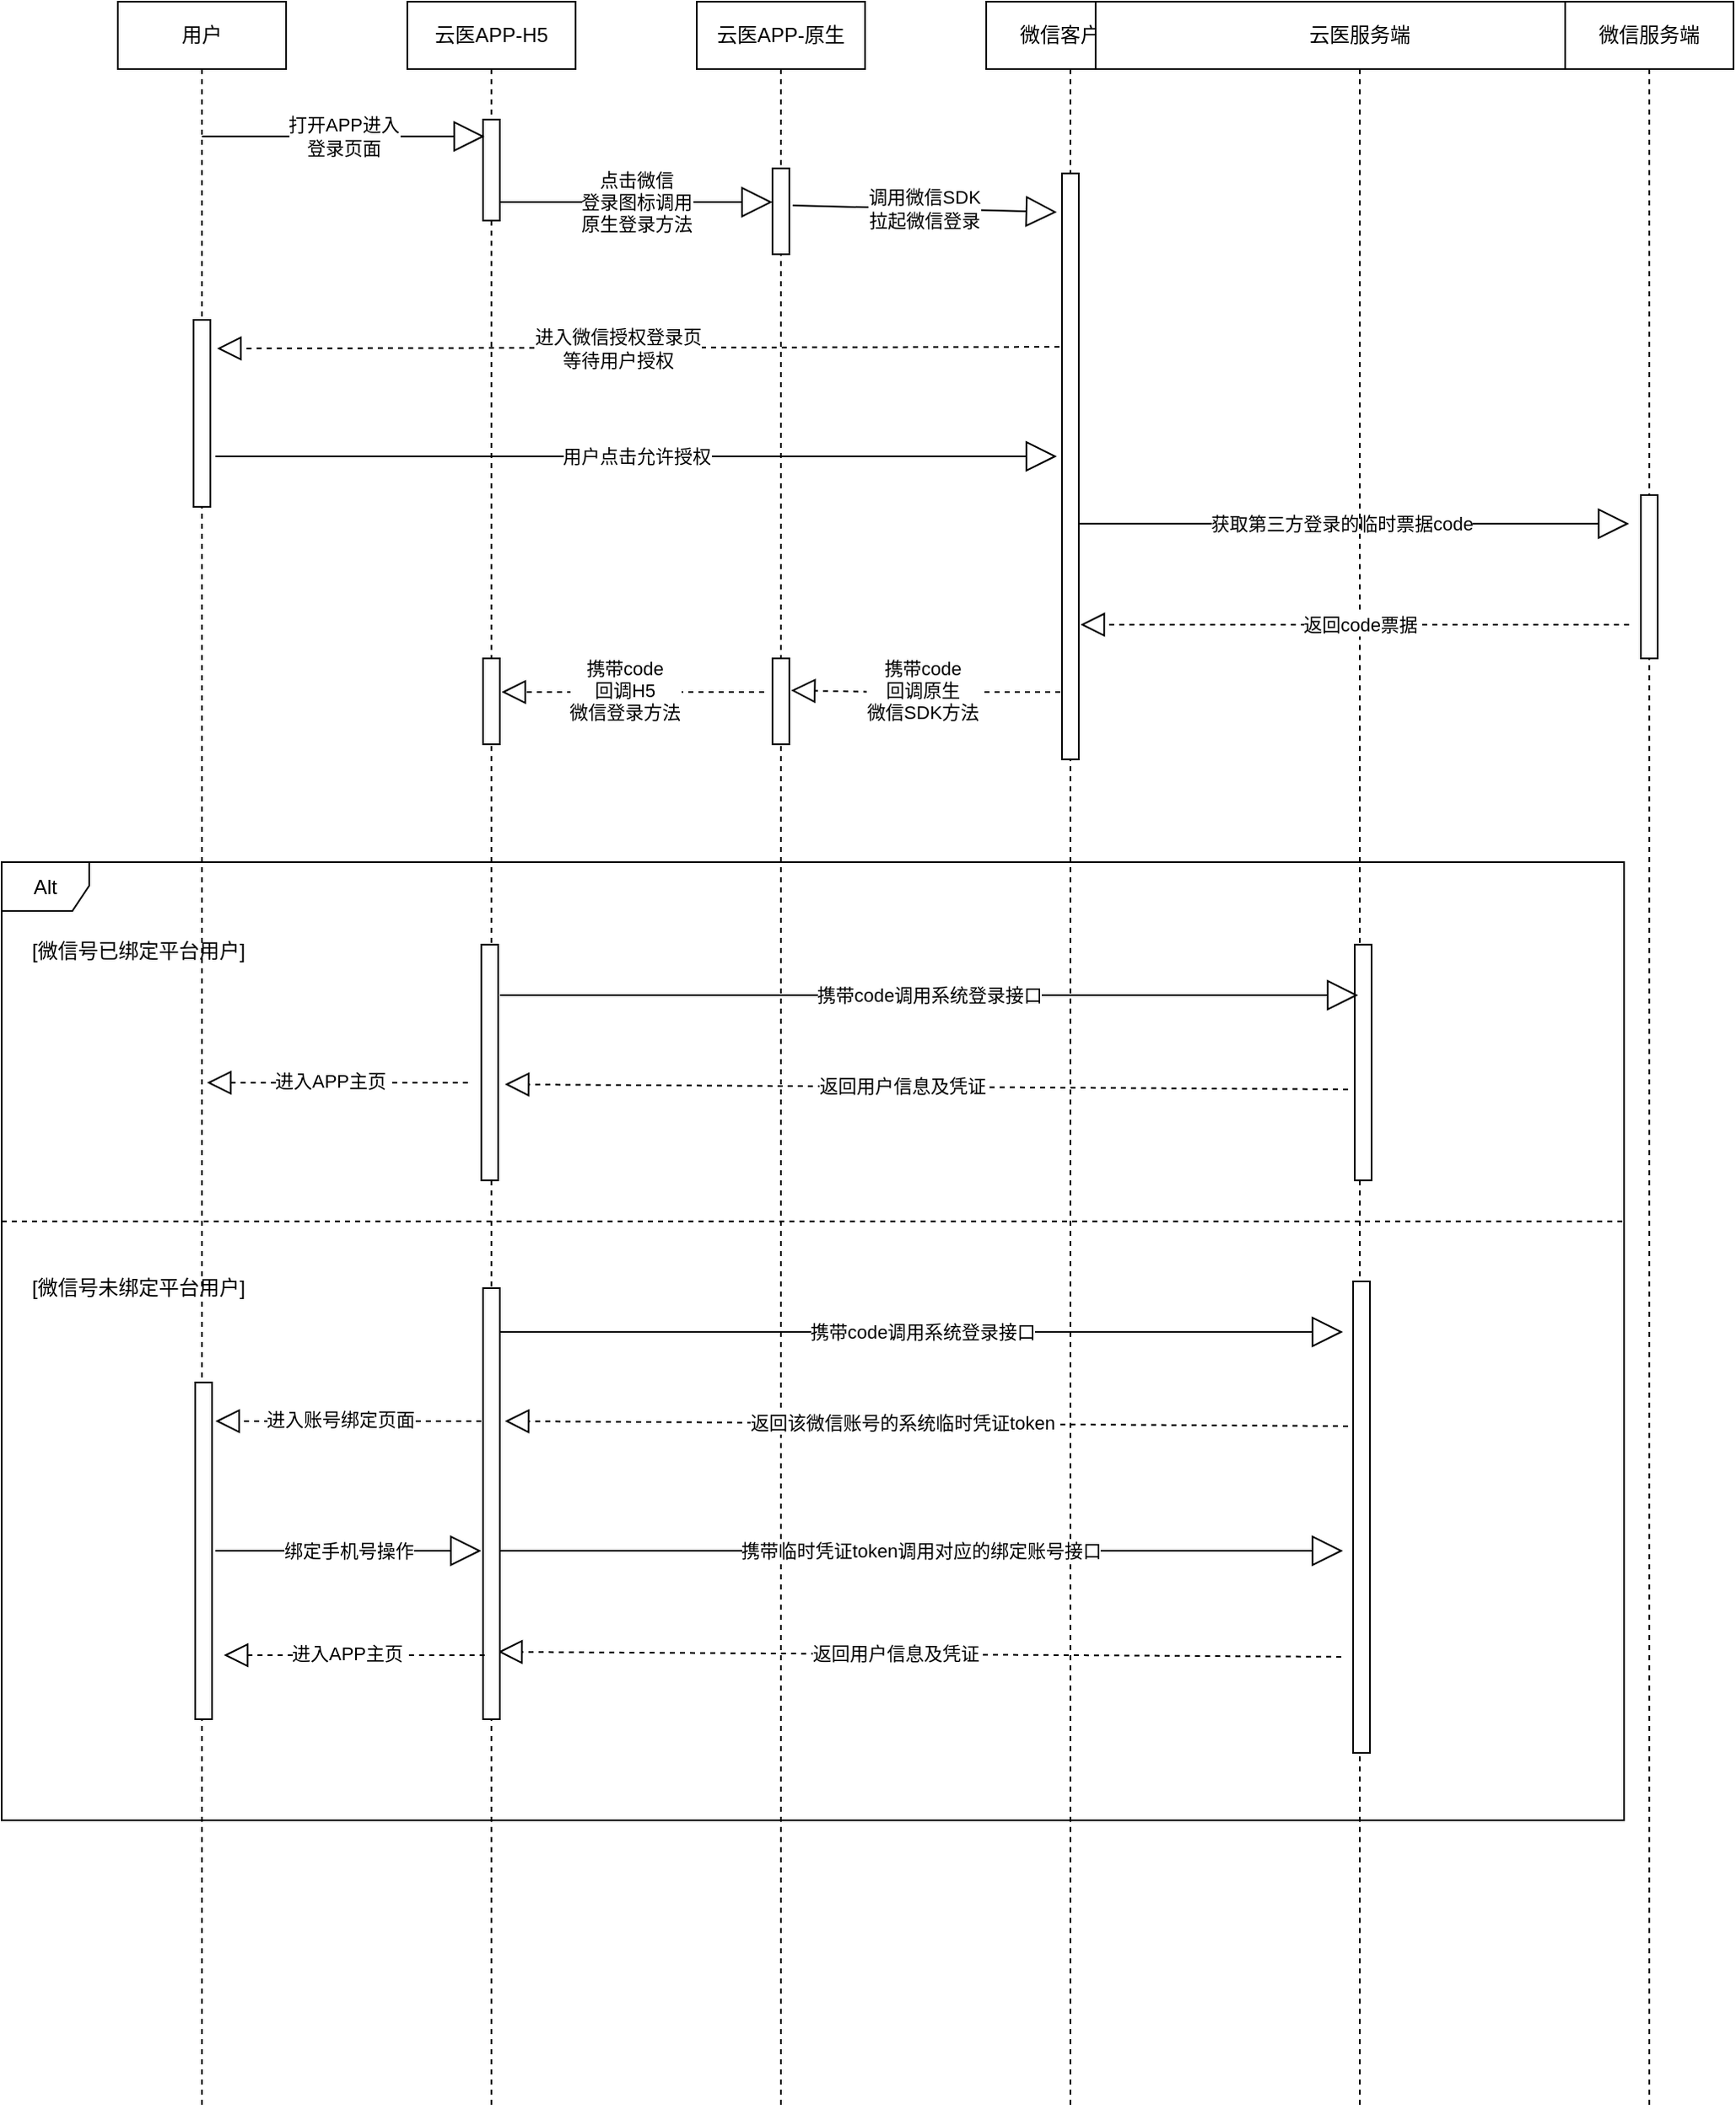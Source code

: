 <mxfile version="20.2.8" type="github">
  <diagram id="U8bzOZHJN6MP3SesMmv5" name="第 1 页">
    <mxGraphModel dx="1422" dy="794" grid="1" gridSize="10" guides="1" tooltips="1" connect="1" arrows="1" fold="1" page="1" pageScale="1" pageWidth="827" pageHeight="1169" math="0" shadow="0">
      <root>
        <mxCell id="0" />
        <mxCell id="1" parent="0" />
        <mxCell id="lK4-KoavpLuecrjTp0Kf-1" value="云医APP-H5" style="shape=umlLifeline;perimeter=lifelinePerimeter;whiteSpace=wrap;html=1;container=1;collapsible=0;recursiveResize=0;outlineConnect=0;" parent="1" vertex="1">
          <mxGeometry x="274" y="70" width="100" height="1250" as="geometry" />
        </mxCell>
        <mxCell id="W4yqz1pdLCZUKm_UDTd--18" value="" style="html=1;points=[];perimeter=orthogonalPerimeter;" vertex="1" parent="lK4-KoavpLuecrjTp0Kf-1">
          <mxGeometry x="45" y="70" width="10" height="60" as="geometry" />
        </mxCell>
        <mxCell id="W4yqz1pdLCZUKm_UDTd--24" value="" style="html=1;points=[];perimeter=orthogonalPerimeter;" vertex="1" parent="lK4-KoavpLuecrjTp0Kf-1">
          <mxGeometry x="45" y="390" width="10" height="51" as="geometry" />
        </mxCell>
        <mxCell id="y5iyKHZg7AsotlNypuTz-2" value="云医APP-原生" style="shape=umlLifeline;perimeter=lifelinePerimeter;whiteSpace=wrap;html=1;container=1;collapsible=0;recursiveResize=0;outlineConnect=0;" parent="1" vertex="1">
          <mxGeometry x="446" y="70" width="100" height="1250" as="geometry" />
        </mxCell>
        <mxCell id="W4yqz1pdLCZUKm_UDTd--4" value="" style="endArrow=block;dashed=1;endFill=0;endSize=12;html=1;rounded=0;" edge="1" parent="y5iyKHZg7AsotlNypuTz-2">
          <mxGeometry width="160" relative="1" as="geometry">
            <mxPoint x="40" y="410" as="sourcePoint" />
            <mxPoint x="-116" y="410" as="targetPoint" />
            <Array as="points">
              <mxPoint x="-69.5" y="410" />
            </Array>
          </mxGeometry>
        </mxCell>
        <mxCell id="W4yqz1pdLCZUKm_UDTd--5" value="携带code&lt;br&gt;回调H5&lt;br&gt;微信登录方法" style="edgeLabel;html=1;align=center;verticalAlign=middle;resizable=0;points=[];" vertex="1" connectable="0" parent="W4yqz1pdLCZUKm_UDTd--4">
          <mxGeometry x="0.061" y="-1" relative="1" as="geometry">
            <mxPoint as="offset" />
          </mxGeometry>
        </mxCell>
        <mxCell id="W4yqz1pdLCZUKm_UDTd--23" value="" style="html=1;points=[];perimeter=orthogonalPerimeter;" vertex="1" parent="y5iyKHZg7AsotlNypuTz-2">
          <mxGeometry x="45" y="390" width="10" height="51" as="geometry" />
        </mxCell>
        <mxCell id="y5iyKHZg7AsotlNypuTz-3" value="用户" style="shape=umlLifeline;perimeter=lifelinePerimeter;whiteSpace=wrap;html=1;container=1;collapsible=0;recursiveResize=0;outlineConnect=0;" parent="1" vertex="1">
          <mxGeometry x="102" y="70" width="100" height="1250" as="geometry" />
        </mxCell>
        <mxCell id="y5iyKHZg7AsotlNypuTz-4" value="微信客户端" style="shape=umlLifeline;perimeter=lifelinePerimeter;whiteSpace=wrap;html=1;container=1;collapsible=0;recursiveResize=0;outlineConnect=0;" parent="1" vertex="1">
          <mxGeometry x="618" y="70" width="100" height="1250" as="geometry" />
        </mxCell>
        <mxCell id="y5iyKHZg7AsotlNypuTz-19" value="" style="endArrow=block;dashed=1;endFill=0;endSize=12;html=1;rounded=0;entryX=1.1;entryY=0.373;entryDx=0;entryDy=0;entryPerimeter=0;" parent="y5iyKHZg7AsotlNypuTz-4" edge="1" target="W4yqz1pdLCZUKm_UDTd--23">
          <mxGeometry width="160" relative="1" as="geometry">
            <mxPoint x="50" y="410" as="sourcePoint" />
            <mxPoint x="-108" y="410" as="targetPoint" />
            <Array as="points">
              <mxPoint x="-59.5" y="410" />
            </Array>
          </mxGeometry>
        </mxCell>
        <mxCell id="W4yqz1pdLCZUKm_UDTd--1" value="携带code&lt;br&gt;回调原生&lt;br&gt;微信SDK方法" style="edgeLabel;html=1;align=center;verticalAlign=middle;resizable=0;points=[];" vertex="1" connectable="0" parent="y5iyKHZg7AsotlNypuTz-19">
          <mxGeometry x="0.061" y="-1" relative="1" as="geometry">
            <mxPoint as="offset" />
          </mxGeometry>
        </mxCell>
        <mxCell id="y5iyKHZg7AsotlNypuTz-16" value="获取第三方登录的临时票据code" style="endArrow=block;endSize=16;endFill=0;html=1;rounded=0;" parent="y5iyKHZg7AsotlNypuTz-4" edge="1">
          <mxGeometry width="160" relative="1" as="geometry">
            <mxPoint x="60" y="310" as="sourcePoint" />
            <mxPoint x="382" y="310" as="targetPoint" />
            <Array as="points">
              <mxPoint x="50" y="310" />
              <mxPoint x="60" y="310" />
            </Array>
          </mxGeometry>
        </mxCell>
        <mxCell id="y5iyKHZg7AsotlNypuTz-5" value="云医服务端" style="shape=umlLifeline;perimeter=lifelinePerimeter;whiteSpace=wrap;html=1;container=1;collapsible=0;recursiveResize=0;outlineConnect=0;" parent="1" vertex="1">
          <mxGeometry x="683" y="70" width="314" height="1250" as="geometry" />
        </mxCell>
        <mxCell id="W4yqz1pdLCZUKm_UDTd--9" value="Alt" style="shape=umlFrame;whiteSpace=wrap;html=1;width=52;height=29;" vertex="1" parent="y5iyKHZg7AsotlNypuTz-5">
          <mxGeometry x="-650" y="511" width="964" height="569" as="geometry" />
        </mxCell>
        <mxCell id="W4yqz1pdLCZUKm_UDTd--25" value="" style="html=1;points=[];perimeter=orthogonalPerimeter;" vertex="1" parent="y5iyKHZg7AsotlNypuTz-5">
          <mxGeometry x="-365" y="560" width="10" height="140" as="geometry" />
        </mxCell>
        <mxCell id="W4yqz1pdLCZUKm_UDTd--26" value="[微信号已绑定平台用户]" style="text;strokeColor=none;fillColor=none;align=left;verticalAlign=top;spacingLeft=4;spacingRight=4;overflow=hidden;rotatable=0;points=[[0,0.5],[1,0.5]];portConstraint=eastwest;" vertex="1" parent="y5iyKHZg7AsotlNypuTz-5">
          <mxGeometry x="-638" y="550" width="178" height="50" as="geometry" />
        </mxCell>
        <mxCell id="W4yqz1pdLCZUKm_UDTd--27" value="" style="html=1;points=[];perimeter=orthogonalPerimeter;" vertex="1" parent="y5iyKHZg7AsotlNypuTz-5">
          <mxGeometry x="154" y="560" width="10" height="140" as="geometry" />
        </mxCell>
        <mxCell id="W4yqz1pdLCZUKm_UDTd--28" value="" style="endArrow=block;dashed=1;endFill=0;endSize=12;html=1;rounded=0;exitX=-0.4;exitY=0.614;exitDx=0;exitDy=0;exitPerimeter=0;" edge="1" parent="y5iyKHZg7AsotlNypuTz-5" source="W4yqz1pdLCZUKm_UDTd--27">
          <mxGeometry width="160" relative="1" as="geometry">
            <mxPoint x="104.5" y="646" as="sourcePoint" />
            <mxPoint x="-351" y="643" as="targetPoint" />
            <Array as="points" />
          </mxGeometry>
        </mxCell>
        <mxCell id="W4yqz1pdLCZUKm_UDTd--29" value="返回用户信息及凭证" style="edgeLabel;html=1;align=center;verticalAlign=middle;resizable=0;points=[];" vertex="1" connectable="0" parent="W4yqz1pdLCZUKm_UDTd--28">
          <mxGeometry x="0.203" relative="1" as="geometry">
            <mxPoint x="36" as="offset" />
          </mxGeometry>
        </mxCell>
        <mxCell id="W4yqz1pdLCZUKm_UDTd--30" value="" style="endArrow=block;dashed=1;endFill=0;endSize=12;html=1;rounded=0;" edge="1" parent="y5iyKHZg7AsotlNypuTz-5">
          <mxGeometry width="160" relative="1" as="geometry">
            <mxPoint x="-373" y="642" as="sourcePoint" />
            <mxPoint x="-528" y="642" as="targetPoint" />
            <Array as="points">
              <mxPoint x="-468.5" y="642" />
            </Array>
          </mxGeometry>
        </mxCell>
        <mxCell id="W4yqz1pdLCZUKm_UDTd--31" value="进入APP主页" style="edgeLabel;html=1;align=center;verticalAlign=middle;resizable=0;points=[];" vertex="1" connectable="0" parent="W4yqz1pdLCZUKm_UDTd--30">
          <mxGeometry x="0.061" y="-1" relative="1" as="geometry">
            <mxPoint as="offset" />
          </mxGeometry>
        </mxCell>
        <mxCell id="W4yqz1pdLCZUKm_UDTd--32" value="" style="endArrow=none;dashed=1;html=1;rounded=0;entryX=1.001;entryY=0.442;entryDx=0;entryDy=0;entryPerimeter=0;exitX=0;exitY=0.442;exitDx=0;exitDy=0;exitPerimeter=0;" edge="1" parent="y5iyKHZg7AsotlNypuTz-5">
          <mxGeometry width="50" height="50" relative="1" as="geometry">
            <mxPoint x="-650" y="724.378" as="sourcePoint" />
            <mxPoint x="314.964" y="724.378" as="targetPoint" />
          </mxGeometry>
        </mxCell>
        <mxCell id="W4yqz1pdLCZUKm_UDTd--33" value="[微信号未绑定平台用户]" style="text;strokeColor=none;fillColor=none;align=left;verticalAlign=top;spacingLeft=4;spacingRight=4;overflow=hidden;rotatable=0;points=[[0,0.5],[1,0.5]];portConstraint=eastwest;" vertex="1" parent="y5iyKHZg7AsotlNypuTz-5">
          <mxGeometry x="-638" y="750" width="178" height="50" as="geometry" />
        </mxCell>
        <mxCell id="W4yqz1pdLCZUKm_UDTd--41" value="" style="html=1;points=[];perimeter=orthogonalPerimeter;" vertex="1" parent="y5iyKHZg7AsotlNypuTz-5">
          <mxGeometry x="-535" y="820" width="10" height="200" as="geometry" />
        </mxCell>
        <mxCell id="W4yqz1pdLCZUKm_UDTd--42" value="绑定手机号操作" style="endArrow=block;endSize=16;endFill=0;html=1;rounded=0;" edge="1" parent="y5iyKHZg7AsotlNypuTz-5">
          <mxGeometry width="160" relative="1" as="geometry">
            <mxPoint x="-523" y="920" as="sourcePoint" />
            <mxPoint x="-365" y="920" as="targetPoint" />
          </mxGeometry>
        </mxCell>
        <mxCell id="W4yqz1pdLCZUKm_UDTd--43" value="携带临时凭证token调用对应的绑定账号接口" style="endArrow=block;endSize=16;endFill=0;html=1;rounded=0;" edge="1" parent="y5iyKHZg7AsotlNypuTz-5">
          <mxGeometry width="160" relative="1" as="geometry">
            <mxPoint x="-356" y="920" as="sourcePoint" />
            <mxPoint x="147" y="920" as="targetPoint" />
            <Array as="points">
              <mxPoint x="-226" y="920" />
            </Array>
          </mxGeometry>
        </mxCell>
        <mxCell id="W4yqz1pdLCZUKm_UDTd--44" value="" style="endArrow=block;dashed=1;endFill=0;endSize=12;html=1;rounded=0;exitX=-0.4;exitY=0.614;exitDx=0;exitDy=0;exitPerimeter=0;" edge="1" parent="y5iyKHZg7AsotlNypuTz-5">
          <mxGeometry width="160" relative="1" as="geometry">
            <mxPoint x="146" y="982.96" as="sourcePoint" />
            <mxPoint x="-355" y="980" as="targetPoint" />
            <Array as="points" />
          </mxGeometry>
        </mxCell>
        <mxCell id="W4yqz1pdLCZUKm_UDTd--45" value="返回用户信息及凭证" style="edgeLabel;html=1;align=center;verticalAlign=middle;resizable=0;points=[];" vertex="1" connectable="0" parent="W4yqz1pdLCZUKm_UDTd--44">
          <mxGeometry x="0.203" relative="1" as="geometry">
            <mxPoint x="36" as="offset" />
          </mxGeometry>
        </mxCell>
        <mxCell id="y5iyKHZg7AsotlNypuTz-6" value="微信服务端" style="shape=umlLifeline;perimeter=lifelinePerimeter;whiteSpace=wrap;html=1;container=1;collapsible=0;recursiveResize=0;outlineConnect=0;" parent="1" vertex="1">
          <mxGeometry x="962" y="70" width="100" height="1250" as="geometry" />
        </mxCell>
        <mxCell id="W4yqz1pdLCZUKm_UDTd--22" value="" style="html=1;points=[];perimeter=orthogonalPerimeter;" vertex="1" parent="y5iyKHZg7AsotlNypuTz-6">
          <mxGeometry x="45" y="293" width="10" height="97" as="geometry" />
        </mxCell>
        <mxCell id="y5iyKHZg7AsotlNypuTz-13" value="" style="endArrow=block;dashed=1;endFill=0;endSize=12;html=1;rounded=0;entryX=1.4;entryY=0.153;entryDx=0;entryDy=0;entryPerimeter=0;" parent="1" target="W4yqz1pdLCZUKm_UDTd--21" edge="1">
          <mxGeometry width="160" relative="1" as="geometry">
            <mxPoint x="667.5" y="275" as="sourcePoint" />
            <mxPoint x="160" y="275" as="targetPoint" />
            <Array as="points" />
          </mxGeometry>
        </mxCell>
        <mxCell id="y5iyKHZg7AsotlNypuTz-14" value="进入微信授权登录页&lt;br&gt;等待用户授权" style="edgeLabel;html=1;align=center;verticalAlign=middle;resizable=0;points=[];" parent="y5iyKHZg7AsotlNypuTz-13" vertex="1" connectable="0">
          <mxGeometry x="0.203" relative="1" as="geometry">
            <mxPoint x="36" as="offset" />
          </mxGeometry>
        </mxCell>
        <mxCell id="y5iyKHZg7AsotlNypuTz-9" value="打开APP进入&lt;br&gt;登录页面" style="endArrow=block;endSize=16;endFill=0;html=1;rounded=0;" parent="1" edge="1" source="y5iyKHZg7AsotlNypuTz-3">
          <mxGeometry width="160" relative="1" as="geometry">
            <mxPoint x="190" y="150" as="sourcePoint" />
            <mxPoint x="320" y="150" as="targetPoint" />
          </mxGeometry>
        </mxCell>
        <mxCell id="W4yqz1pdLCZUKm_UDTd--19" value="" style="html=1;points=[];perimeter=orthogonalPerimeter;" vertex="1" parent="1">
          <mxGeometry x="491" y="169" width="10" height="51" as="geometry" />
        </mxCell>
        <mxCell id="y5iyKHZg7AsotlNypuTz-11" value="点击微信&lt;br&gt;登录图标调用&lt;br&gt;原生登录方法" style="endArrow=block;endSize=16;endFill=0;html=1;rounded=0;exitX=1;exitY=0.817;exitDx=0;exitDy=0;exitPerimeter=0;" parent="1" edge="1" target="W4yqz1pdLCZUKm_UDTd--19" source="W4yqz1pdLCZUKm_UDTd--18">
          <mxGeometry width="160" relative="1" as="geometry">
            <mxPoint x="350" y="190" as="sourcePoint" />
            <mxPoint x="470" y="190" as="targetPoint" />
          </mxGeometry>
        </mxCell>
        <mxCell id="W4yqz1pdLCZUKm_UDTd--20" value="" style="html=1;points=[];perimeter=orthogonalPerimeter;" vertex="1" parent="1">
          <mxGeometry x="663" y="172" width="10" height="348" as="geometry" />
        </mxCell>
        <mxCell id="W4yqz1pdLCZUKm_UDTd--21" value="" style="html=1;points=[];perimeter=orthogonalPerimeter;" vertex="1" parent="1">
          <mxGeometry x="147" y="259" width="10" height="111" as="geometry" />
        </mxCell>
        <mxCell id="y5iyKHZg7AsotlNypuTz-12" value="调用微信SDK&lt;br&gt;拉起微信登录" style="endArrow=block;endSize=16;endFill=0;html=1;rounded=0;exitX=1.2;exitY=0.431;exitDx=0;exitDy=0;exitPerimeter=0;" parent="1" edge="1" source="W4yqz1pdLCZUKm_UDTd--19">
          <mxGeometry width="160" relative="1" as="geometry">
            <mxPoint x="533" y="193" as="sourcePoint" />
            <mxPoint x="660" y="195" as="targetPoint" />
          </mxGeometry>
        </mxCell>
        <mxCell id="y5iyKHZg7AsotlNypuTz-15" value="用户点击允许授权" style="endArrow=block;endSize=16;endFill=0;html=1;rounded=0;" parent="1" edge="1">
          <mxGeometry width="160" relative="1" as="geometry">
            <mxPoint x="160" y="340" as="sourcePoint" />
            <mxPoint x="660" y="340" as="targetPoint" />
            <Array as="points">
              <mxPoint x="324" y="340" />
            </Array>
          </mxGeometry>
        </mxCell>
        <mxCell id="W4yqz1pdLCZUKm_UDTd--6" value="" style="endArrow=block;dashed=1;endFill=0;endSize=12;html=1;rounded=0;entryX=1.1;entryY=0.77;entryDx=0;entryDy=0;entryPerimeter=0;" edge="1" parent="1" target="W4yqz1pdLCZUKm_UDTd--20">
          <mxGeometry width="160" relative="1" as="geometry">
            <mxPoint x="1000" y="440" as="sourcePoint" />
            <mxPoint x="670" y="440" as="targetPoint" />
            <Array as="points">
              <mxPoint x="690" y="440" />
            </Array>
          </mxGeometry>
        </mxCell>
        <mxCell id="W4yqz1pdLCZUKm_UDTd--7" value="返回code票据" style="edgeLabel;html=1;align=center;verticalAlign=middle;resizable=0;points=[];" vertex="1" connectable="0" parent="W4yqz1pdLCZUKm_UDTd--6">
          <mxGeometry x="0.203" relative="1" as="geometry">
            <mxPoint x="36" as="offset" />
          </mxGeometry>
        </mxCell>
        <mxCell id="W4yqz1pdLCZUKm_UDTd--8" value="携带code调用系统登录接口" style="endArrow=block;endSize=16;endFill=0;html=1;rounded=0;" edge="1" parent="1">
          <mxGeometry width="160" relative="1" as="geometry">
            <mxPoint x="329" y="660" as="sourcePoint" />
            <mxPoint x="839" y="660" as="targetPoint" />
            <Array as="points">
              <mxPoint x="459" y="660" />
            </Array>
          </mxGeometry>
        </mxCell>
        <mxCell id="W4yqz1pdLCZUKm_UDTd--34" value="" style="html=1;points=[];perimeter=orthogonalPerimeter;" vertex="1" parent="1">
          <mxGeometry x="319" y="834" width="10" height="256" as="geometry" />
        </mxCell>
        <mxCell id="W4yqz1pdLCZUKm_UDTd--35" value="携带code调用系统登录接口" style="endArrow=block;endSize=16;endFill=0;html=1;rounded=0;" edge="1" parent="1">
          <mxGeometry width="160" relative="1" as="geometry">
            <mxPoint x="329" y="860" as="sourcePoint" />
            <mxPoint x="830" y="860" as="targetPoint" />
            <Array as="points">
              <mxPoint x="459" y="860" />
            </Array>
          </mxGeometry>
        </mxCell>
        <mxCell id="W4yqz1pdLCZUKm_UDTd--36" value="" style="html=1;points=[];perimeter=orthogonalPerimeter;" vertex="1" parent="1">
          <mxGeometry x="836" y="830" width="10" height="280" as="geometry" />
        </mxCell>
        <mxCell id="W4yqz1pdLCZUKm_UDTd--37" value="" style="endArrow=block;dashed=1;endFill=0;endSize=12;html=1;rounded=0;exitX=-0.4;exitY=0.614;exitDx=0;exitDy=0;exitPerimeter=0;" edge="1" parent="1">
          <mxGeometry width="160" relative="1" as="geometry">
            <mxPoint x="833" y="915.96" as="sourcePoint" />
            <mxPoint x="332" y="913" as="targetPoint" />
            <Array as="points" />
          </mxGeometry>
        </mxCell>
        <mxCell id="W4yqz1pdLCZUKm_UDTd--38" value="返回该微信账号的系统临时凭证token" style="edgeLabel;html=1;align=center;verticalAlign=middle;resizable=0;points=[];" vertex="1" connectable="0" parent="W4yqz1pdLCZUKm_UDTd--37">
          <mxGeometry x="0.203" relative="1" as="geometry">
            <mxPoint x="36" as="offset" />
          </mxGeometry>
        </mxCell>
        <mxCell id="W4yqz1pdLCZUKm_UDTd--39" value="" style="endArrow=block;dashed=1;endFill=0;endSize=12;html=1;rounded=0;" edge="1" parent="1">
          <mxGeometry width="160" relative="1" as="geometry">
            <mxPoint x="318" y="913" as="sourcePoint" />
            <mxPoint x="160" y="913" as="targetPoint" />
            <Array as="points">
              <mxPoint x="222.5" y="913" />
            </Array>
          </mxGeometry>
        </mxCell>
        <mxCell id="W4yqz1pdLCZUKm_UDTd--40" value="进入账号绑定页面" style="edgeLabel;html=1;align=center;verticalAlign=middle;resizable=0;points=[];" vertex="1" connectable="0" parent="W4yqz1pdLCZUKm_UDTd--39">
          <mxGeometry x="0.061" y="-1" relative="1" as="geometry">
            <mxPoint as="offset" />
          </mxGeometry>
        </mxCell>
        <mxCell id="W4yqz1pdLCZUKm_UDTd--46" value="" style="endArrow=block;dashed=1;endFill=0;endSize=12;html=1;rounded=0;" edge="1" parent="1">
          <mxGeometry width="160" relative="1" as="geometry">
            <mxPoint x="320" y="1052" as="sourcePoint" />
            <mxPoint x="165" y="1052" as="targetPoint" />
            <Array as="points">
              <mxPoint x="224.5" y="1052" />
            </Array>
          </mxGeometry>
        </mxCell>
        <mxCell id="W4yqz1pdLCZUKm_UDTd--47" value="进入APP主页" style="edgeLabel;html=1;align=center;verticalAlign=middle;resizable=0;points=[];" vertex="1" connectable="0" parent="W4yqz1pdLCZUKm_UDTd--46">
          <mxGeometry x="0.061" y="-1" relative="1" as="geometry">
            <mxPoint as="offset" />
          </mxGeometry>
        </mxCell>
      </root>
    </mxGraphModel>
  </diagram>
</mxfile>
